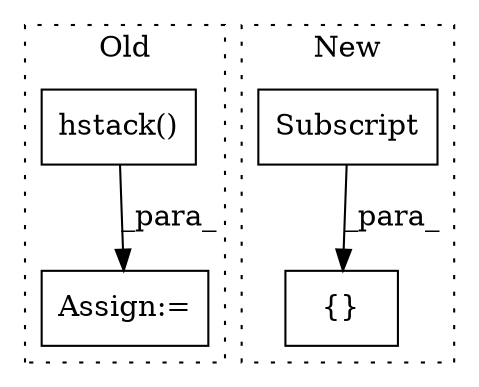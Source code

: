 digraph G {
subgraph cluster0 {
1 [label="hstack()" a="75" s="15075,15112" l="10,1" shape="box"];
3 [label="Assign:=" a="68" s="15072" l="3" shape="box"];
label = "Old";
style="dotted";
}
subgraph cluster1 {
2 [label="Subscript" a="63" s="15467,0" l="20,0" shape="box"];
4 [label="{}" a="59" s="15453,15536" l="14,0" shape="box"];
label = "New";
style="dotted";
}
1 -> 3 [label="_para_"];
2 -> 4 [label="_para_"];
}